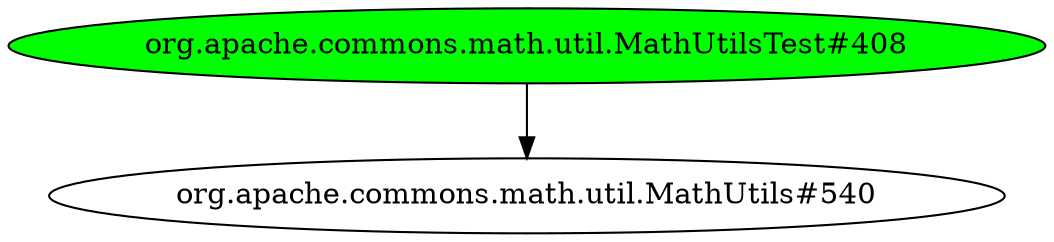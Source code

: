 digraph "cg/org.apache.commons.math.util.MathUtilsTest#408"
{
	"org.apache.commons.math.util.MathUtilsTest#408" [style=filled,fillcolor=green];
	"org.apache.commons.math.util.MathUtilsTest#408" -> "org.apache.commons.math.util.MathUtils#540";
}
